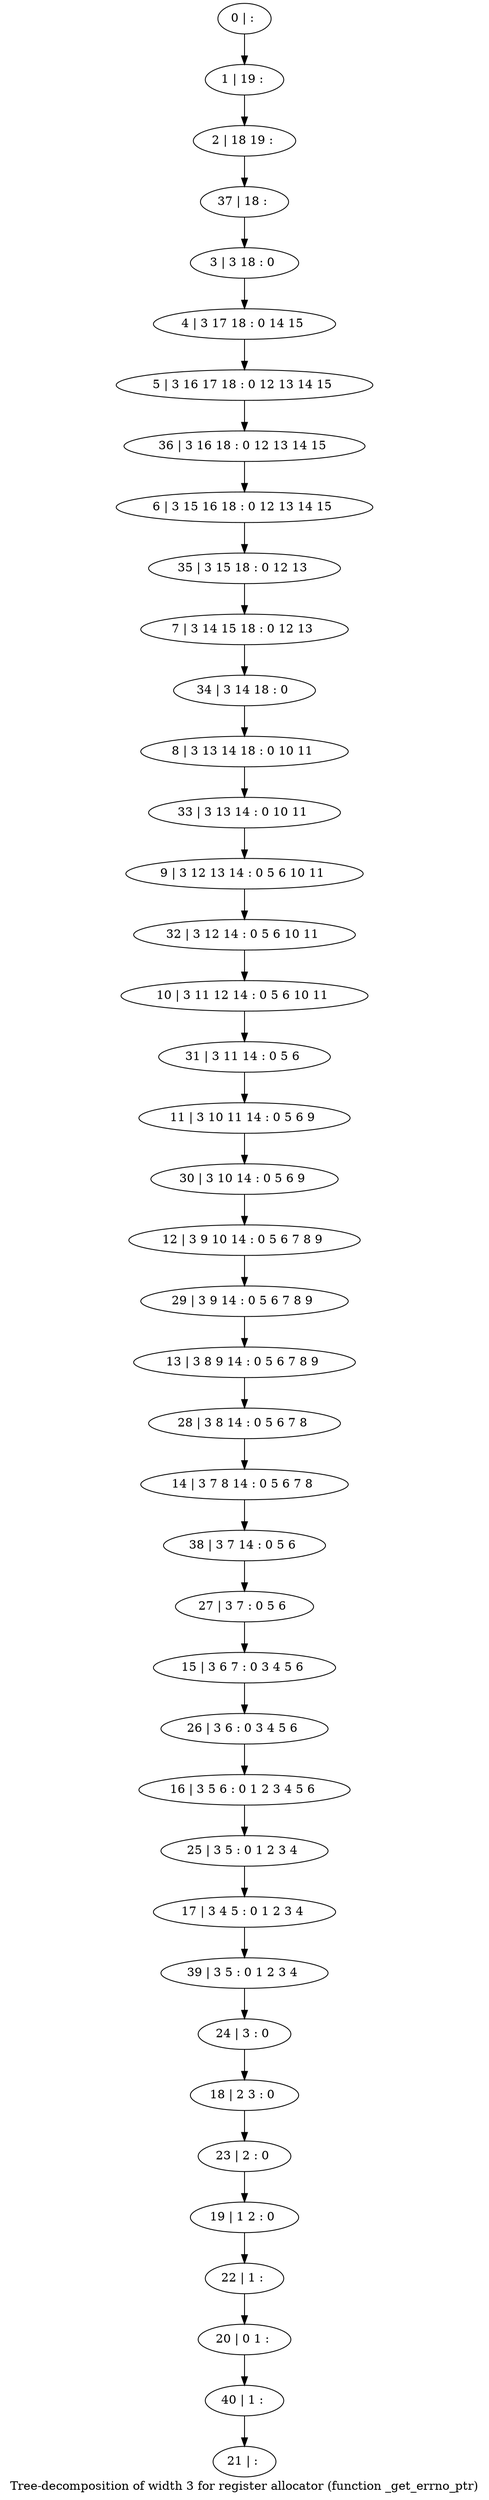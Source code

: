 digraph G {
graph [label="Tree-decomposition of width 3 for register allocator (function _get_errno_ptr)"]
0[label="0 | : "];
1[label="1 | 19 : "];
2[label="2 | 18 19 : "];
3[label="3 | 3 18 : 0 "];
4[label="4 | 3 17 18 : 0 14 15 "];
5[label="5 | 3 16 17 18 : 0 12 13 14 15 "];
6[label="6 | 3 15 16 18 : 0 12 13 14 15 "];
7[label="7 | 3 14 15 18 : 0 12 13 "];
8[label="8 | 3 13 14 18 : 0 10 11 "];
9[label="9 | 3 12 13 14 : 0 5 6 10 11 "];
10[label="10 | 3 11 12 14 : 0 5 6 10 11 "];
11[label="11 | 3 10 11 14 : 0 5 6 9 "];
12[label="12 | 3 9 10 14 : 0 5 6 7 8 9 "];
13[label="13 | 3 8 9 14 : 0 5 6 7 8 9 "];
14[label="14 | 3 7 8 14 : 0 5 6 7 8 "];
15[label="15 | 3 6 7 : 0 3 4 5 6 "];
16[label="16 | 3 5 6 : 0 1 2 3 4 5 6 "];
17[label="17 | 3 4 5 : 0 1 2 3 4 "];
18[label="18 | 2 3 : 0 "];
19[label="19 | 1 2 : 0 "];
20[label="20 | 0 1 : "];
21[label="21 | : "];
22[label="22 | 1 : "];
23[label="23 | 2 : 0 "];
24[label="24 | 3 : 0 "];
25[label="25 | 3 5 : 0 1 2 3 4 "];
26[label="26 | 3 6 : 0 3 4 5 6 "];
27[label="27 | 3 7 : 0 5 6 "];
28[label="28 | 3 8 14 : 0 5 6 7 8 "];
29[label="29 | 3 9 14 : 0 5 6 7 8 9 "];
30[label="30 | 3 10 14 : 0 5 6 9 "];
31[label="31 | 3 11 14 : 0 5 6 "];
32[label="32 | 3 12 14 : 0 5 6 10 11 "];
33[label="33 | 3 13 14 : 0 10 11 "];
34[label="34 | 3 14 18 : 0 "];
35[label="35 | 3 15 18 : 0 12 13 "];
36[label="36 | 3 16 18 : 0 12 13 14 15 "];
37[label="37 | 18 : "];
38[label="38 | 3 7 14 : 0 5 6 "];
39[label="39 | 3 5 : 0 1 2 3 4 "];
40[label="40 | 1 : "];
0->1 ;
1->2 ;
3->4 ;
4->5 ;
22->20 ;
19->22 ;
23->19 ;
18->23 ;
24->18 ;
25->17 ;
16->25 ;
26->16 ;
15->26 ;
27->15 ;
28->14 ;
13->28 ;
29->13 ;
12->29 ;
30->12 ;
11->30 ;
31->11 ;
10->31 ;
32->10 ;
9->32 ;
33->9 ;
8->33 ;
34->8 ;
7->34 ;
35->7 ;
6->35 ;
36->6 ;
5->36 ;
37->3 ;
2->37 ;
38->27 ;
14->38 ;
39->24 ;
17->39 ;
40->21 ;
20->40 ;
}
